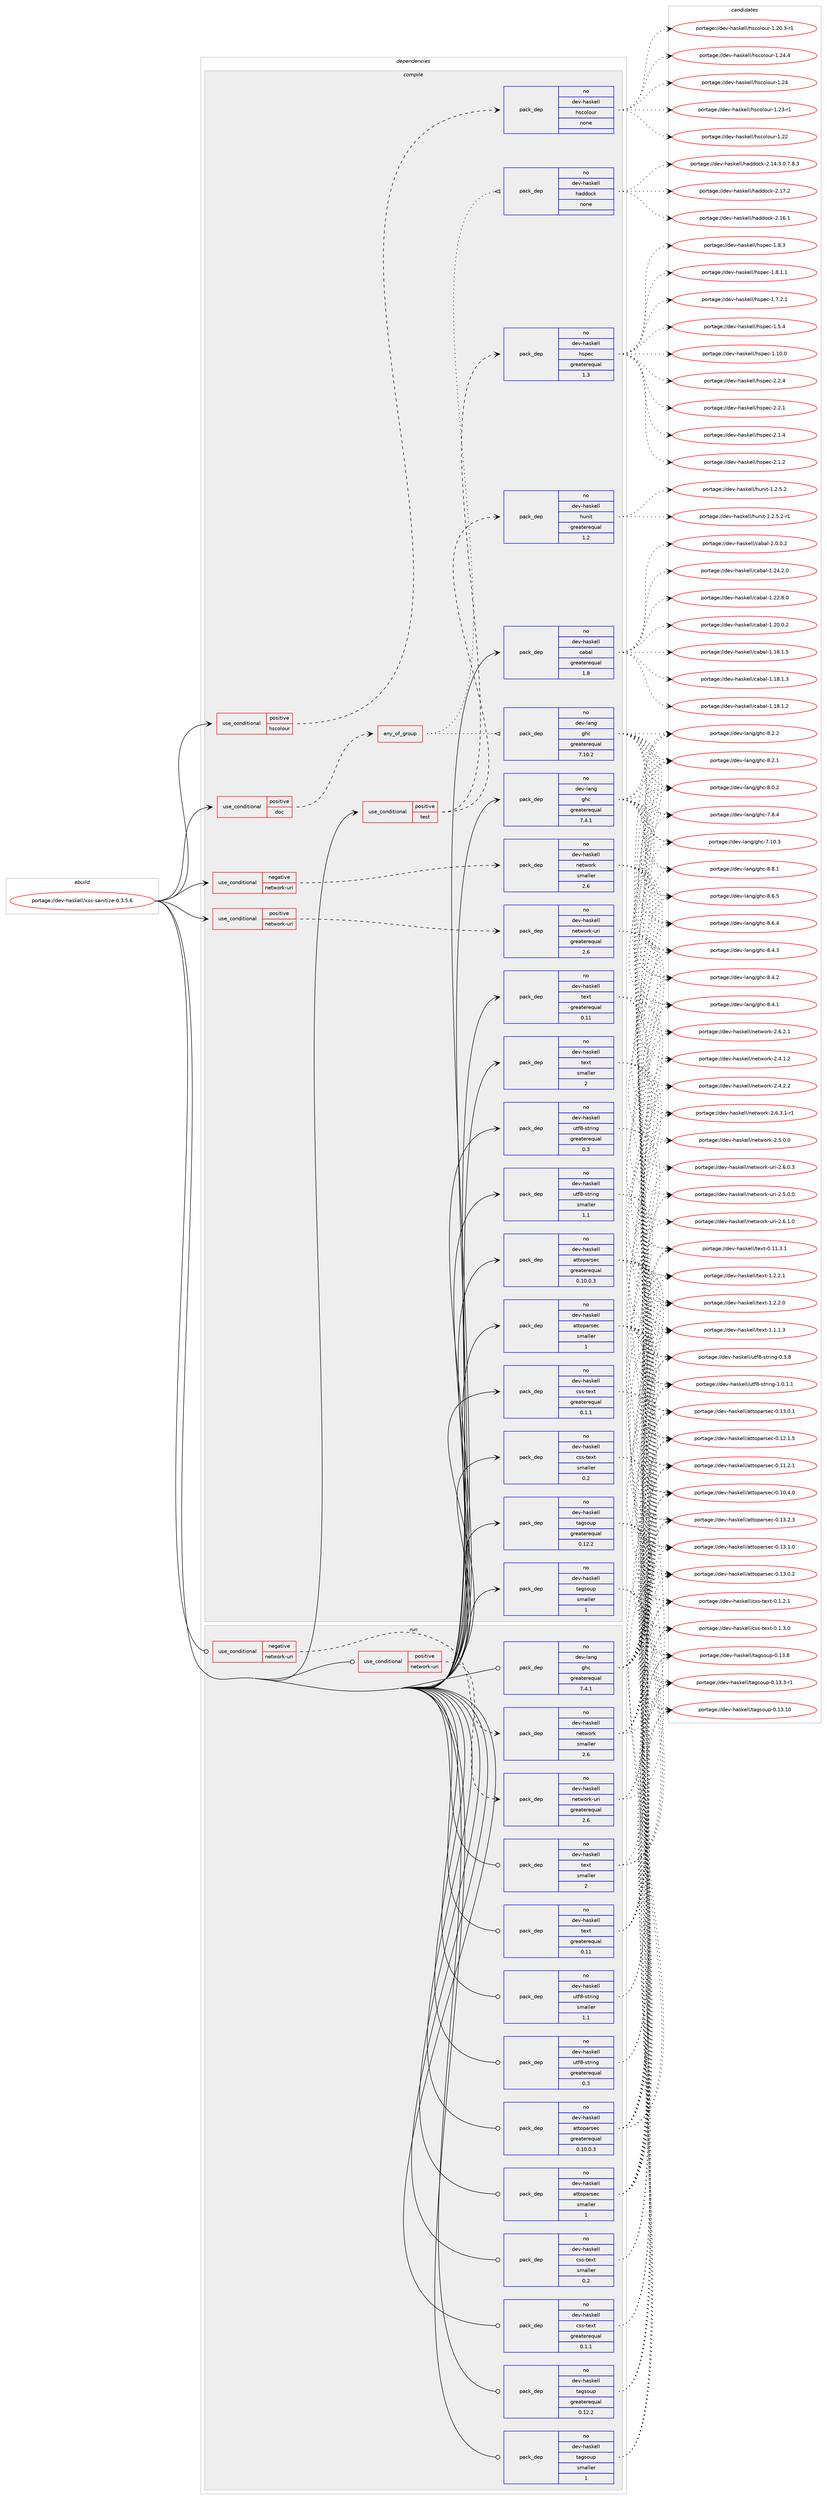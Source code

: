 digraph prolog {

# *************
# Graph options
# *************

newrank=true;
concentrate=true;
compound=true;
graph [rankdir=LR,fontname=Helvetica,fontsize=10,ranksep=1.5];#, ranksep=2.5, nodesep=0.2];
edge  [arrowhead=vee];
node  [fontname=Helvetica,fontsize=10];

# **********
# The ebuild
# **********

subgraph cluster_leftcol {
color=gray;
label=<<i>ebuild</i>>;
id [label="portage://dev-haskell/xss-sanitize-0.3.5.6", color=red, width=4, href="../dev-haskell/xss-sanitize-0.3.5.6.svg"];
}

# ****************
# The dependencies
# ****************

subgraph cluster_midcol {
color=gray;
label=<<i>dependencies</i>>;
subgraph cluster_compile {
fillcolor="#eeeeee";
style=filled;
label=<<i>compile</i>>;
subgraph cond130892 {
dependency537522 [label=<<TABLE BORDER="0" CELLBORDER="1" CELLSPACING="0" CELLPADDING="4"><TR><TD ROWSPAN="3" CELLPADDING="10">use_conditional</TD></TR><TR><TD>negative</TD></TR><TR><TD>network-uri</TD></TR></TABLE>>, shape=none, color=red];
subgraph pack400955 {
dependency537523 [label=<<TABLE BORDER="0" CELLBORDER="1" CELLSPACING="0" CELLPADDING="4" WIDTH="220"><TR><TD ROWSPAN="6" CELLPADDING="30">pack_dep</TD></TR><TR><TD WIDTH="110">no</TD></TR><TR><TD>dev-haskell</TD></TR><TR><TD>network</TD></TR><TR><TD>smaller</TD></TR><TR><TD>2.6</TD></TR></TABLE>>, shape=none, color=blue];
}
dependency537522:e -> dependency537523:w [weight=20,style="dashed",arrowhead="vee"];
}
id:e -> dependency537522:w [weight=20,style="solid",arrowhead="vee"];
subgraph cond130893 {
dependency537524 [label=<<TABLE BORDER="0" CELLBORDER="1" CELLSPACING="0" CELLPADDING="4"><TR><TD ROWSPAN="3" CELLPADDING="10">use_conditional</TD></TR><TR><TD>positive</TD></TR><TR><TD>doc</TD></TR></TABLE>>, shape=none, color=red];
subgraph any5438 {
dependency537525 [label=<<TABLE BORDER="0" CELLBORDER="1" CELLSPACING="0" CELLPADDING="4"><TR><TD CELLPADDING="10">any_of_group</TD></TR></TABLE>>, shape=none, color=red];subgraph pack400956 {
dependency537526 [label=<<TABLE BORDER="0" CELLBORDER="1" CELLSPACING="0" CELLPADDING="4" WIDTH="220"><TR><TD ROWSPAN="6" CELLPADDING="30">pack_dep</TD></TR><TR><TD WIDTH="110">no</TD></TR><TR><TD>dev-haskell</TD></TR><TR><TD>haddock</TD></TR><TR><TD>none</TD></TR><TR><TD></TD></TR></TABLE>>, shape=none, color=blue];
}
dependency537525:e -> dependency537526:w [weight=20,style="dotted",arrowhead="oinv"];
subgraph pack400957 {
dependency537527 [label=<<TABLE BORDER="0" CELLBORDER="1" CELLSPACING="0" CELLPADDING="4" WIDTH="220"><TR><TD ROWSPAN="6" CELLPADDING="30">pack_dep</TD></TR><TR><TD WIDTH="110">no</TD></TR><TR><TD>dev-lang</TD></TR><TR><TD>ghc</TD></TR><TR><TD>greaterequal</TD></TR><TR><TD>7.10.2</TD></TR></TABLE>>, shape=none, color=blue];
}
dependency537525:e -> dependency537527:w [weight=20,style="dotted",arrowhead="oinv"];
}
dependency537524:e -> dependency537525:w [weight=20,style="dashed",arrowhead="vee"];
}
id:e -> dependency537524:w [weight=20,style="solid",arrowhead="vee"];
subgraph cond130894 {
dependency537528 [label=<<TABLE BORDER="0" CELLBORDER="1" CELLSPACING="0" CELLPADDING="4"><TR><TD ROWSPAN="3" CELLPADDING="10">use_conditional</TD></TR><TR><TD>positive</TD></TR><TR><TD>hscolour</TD></TR></TABLE>>, shape=none, color=red];
subgraph pack400958 {
dependency537529 [label=<<TABLE BORDER="0" CELLBORDER="1" CELLSPACING="0" CELLPADDING="4" WIDTH="220"><TR><TD ROWSPAN="6" CELLPADDING="30">pack_dep</TD></TR><TR><TD WIDTH="110">no</TD></TR><TR><TD>dev-haskell</TD></TR><TR><TD>hscolour</TD></TR><TR><TD>none</TD></TR><TR><TD></TD></TR></TABLE>>, shape=none, color=blue];
}
dependency537528:e -> dependency537529:w [weight=20,style="dashed",arrowhead="vee"];
}
id:e -> dependency537528:w [weight=20,style="solid",arrowhead="vee"];
subgraph cond130895 {
dependency537530 [label=<<TABLE BORDER="0" CELLBORDER="1" CELLSPACING="0" CELLPADDING="4"><TR><TD ROWSPAN="3" CELLPADDING="10">use_conditional</TD></TR><TR><TD>positive</TD></TR><TR><TD>network-uri</TD></TR></TABLE>>, shape=none, color=red];
subgraph pack400959 {
dependency537531 [label=<<TABLE BORDER="0" CELLBORDER="1" CELLSPACING="0" CELLPADDING="4" WIDTH="220"><TR><TD ROWSPAN="6" CELLPADDING="30">pack_dep</TD></TR><TR><TD WIDTH="110">no</TD></TR><TR><TD>dev-haskell</TD></TR><TR><TD>network-uri</TD></TR><TR><TD>greaterequal</TD></TR><TR><TD>2.6</TD></TR></TABLE>>, shape=none, color=blue];
}
dependency537530:e -> dependency537531:w [weight=20,style="dashed",arrowhead="vee"];
}
id:e -> dependency537530:w [weight=20,style="solid",arrowhead="vee"];
subgraph cond130896 {
dependency537532 [label=<<TABLE BORDER="0" CELLBORDER="1" CELLSPACING="0" CELLPADDING="4"><TR><TD ROWSPAN="3" CELLPADDING="10">use_conditional</TD></TR><TR><TD>positive</TD></TR><TR><TD>test</TD></TR></TABLE>>, shape=none, color=red];
subgraph pack400960 {
dependency537533 [label=<<TABLE BORDER="0" CELLBORDER="1" CELLSPACING="0" CELLPADDING="4" WIDTH="220"><TR><TD ROWSPAN="6" CELLPADDING="30">pack_dep</TD></TR><TR><TD WIDTH="110">no</TD></TR><TR><TD>dev-haskell</TD></TR><TR><TD>hspec</TD></TR><TR><TD>greaterequal</TD></TR><TR><TD>1.3</TD></TR></TABLE>>, shape=none, color=blue];
}
dependency537532:e -> dependency537533:w [weight=20,style="dashed",arrowhead="vee"];
subgraph pack400961 {
dependency537534 [label=<<TABLE BORDER="0" CELLBORDER="1" CELLSPACING="0" CELLPADDING="4" WIDTH="220"><TR><TD ROWSPAN="6" CELLPADDING="30">pack_dep</TD></TR><TR><TD WIDTH="110">no</TD></TR><TR><TD>dev-haskell</TD></TR><TR><TD>hunit</TD></TR><TR><TD>greaterequal</TD></TR><TR><TD>1.2</TD></TR></TABLE>>, shape=none, color=blue];
}
dependency537532:e -> dependency537534:w [weight=20,style="dashed",arrowhead="vee"];
}
id:e -> dependency537532:w [weight=20,style="solid",arrowhead="vee"];
subgraph pack400962 {
dependency537535 [label=<<TABLE BORDER="0" CELLBORDER="1" CELLSPACING="0" CELLPADDING="4" WIDTH="220"><TR><TD ROWSPAN="6" CELLPADDING="30">pack_dep</TD></TR><TR><TD WIDTH="110">no</TD></TR><TR><TD>dev-haskell</TD></TR><TR><TD>attoparsec</TD></TR><TR><TD>greaterequal</TD></TR><TR><TD>0.10.0.3</TD></TR></TABLE>>, shape=none, color=blue];
}
id:e -> dependency537535:w [weight=20,style="solid",arrowhead="vee"];
subgraph pack400963 {
dependency537536 [label=<<TABLE BORDER="0" CELLBORDER="1" CELLSPACING="0" CELLPADDING="4" WIDTH="220"><TR><TD ROWSPAN="6" CELLPADDING="30">pack_dep</TD></TR><TR><TD WIDTH="110">no</TD></TR><TR><TD>dev-haskell</TD></TR><TR><TD>attoparsec</TD></TR><TR><TD>smaller</TD></TR><TR><TD>1</TD></TR></TABLE>>, shape=none, color=blue];
}
id:e -> dependency537536:w [weight=20,style="solid",arrowhead="vee"];
subgraph pack400964 {
dependency537537 [label=<<TABLE BORDER="0" CELLBORDER="1" CELLSPACING="0" CELLPADDING="4" WIDTH="220"><TR><TD ROWSPAN="6" CELLPADDING="30">pack_dep</TD></TR><TR><TD WIDTH="110">no</TD></TR><TR><TD>dev-haskell</TD></TR><TR><TD>cabal</TD></TR><TR><TD>greaterequal</TD></TR><TR><TD>1.8</TD></TR></TABLE>>, shape=none, color=blue];
}
id:e -> dependency537537:w [weight=20,style="solid",arrowhead="vee"];
subgraph pack400965 {
dependency537538 [label=<<TABLE BORDER="0" CELLBORDER="1" CELLSPACING="0" CELLPADDING="4" WIDTH="220"><TR><TD ROWSPAN="6" CELLPADDING="30">pack_dep</TD></TR><TR><TD WIDTH="110">no</TD></TR><TR><TD>dev-haskell</TD></TR><TR><TD>css-text</TD></TR><TR><TD>greaterequal</TD></TR><TR><TD>0.1.1</TD></TR></TABLE>>, shape=none, color=blue];
}
id:e -> dependency537538:w [weight=20,style="solid",arrowhead="vee"];
subgraph pack400966 {
dependency537539 [label=<<TABLE BORDER="0" CELLBORDER="1" CELLSPACING="0" CELLPADDING="4" WIDTH="220"><TR><TD ROWSPAN="6" CELLPADDING="30">pack_dep</TD></TR><TR><TD WIDTH="110">no</TD></TR><TR><TD>dev-haskell</TD></TR><TR><TD>css-text</TD></TR><TR><TD>smaller</TD></TR><TR><TD>0.2</TD></TR></TABLE>>, shape=none, color=blue];
}
id:e -> dependency537539:w [weight=20,style="solid",arrowhead="vee"];
subgraph pack400967 {
dependency537540 [label=<<TABLE BORDER="0" CELLBORDER="1" CELLSPACING="0" CELLPADDING="4" WIDTH="220"><TR><TD ROWSPAN="6" CELLPADDING="30">pack_dep</TD></TR><TR><TD WIDTH="110">no</TD></TR><TR><TD>dev-haskell</TD></TR><TR><TD>tagsoup</TD></TR><TR><TD>greaterequal</TD></TR><TR><TD>0.12.2</TD></TR></TABLE>>, shape=none, color=blue];
}
id:e -> dependency537540:w [weight=20,style="solid",arrowhead="vee"];
subgraph pack400968 {
dependency537541 [label=<<TABLE BORDER="0" CELLBORDER="1" CELLSPACING="0" CELLPADDING="4" WIDTH="220"><TR><TD ROWSPAN="6" CELLPADDING="30">pack_dep</TD></TR><TR><TD WIDTH="110">no</TD></TR><TR><TD>dev-haskell</TD></TR><TR><TD>tagsoup</TD></TR><TR><TD>smaller</TD></TR><TR><TD>1</TD></TR></TABLE>>, shape=none, color=blue];
}
id:e -> dependency537541:w [weight=20,style="solid",arrowhead="vee"];
subgraph pack400969 {
dependency537542 [label=<<TABLE BORDER="0" CELLBORDER="1" CELLSPACING="0" CELLPADDING="4" WIDTH="220"><TR><TD ROWSPAN="6" CELLPADDING="30">pack_dep</TD></TR><TR><TD WIDTH="110">no</TD></TR><TR><TD>dev-haskell</TD></TR><TR><TD>text</TD></TR><TR><TD>greaterequal</TD></TR><TR><TD>0.11</TD></TR></TABLE>>, shape=none, color=blue];
}
id:e -> dependency537542:w [weight=20,style="solid",arrowhead="vee"];
subgraph pack400970 {
dependency537543 [label=<<TABLE BORDER="0" CELLBORDER="1" CELLSPACING="0" CELLPADDING="4" WIDTH="220"><TR><TD ROWSPAN="6" CELLPADDING="30">pack_dep</TD></TR><TR><TD WIDTH="110">no</TD></TR><TR><TD>dev-haskell</TD></TR><TR><TD>text</TD></TR><TR><TD>smaller</TD></TR><TR><TD>2</TD></TR></TABLE>>, shape=none, color=blue];
}
id:e -> dependency537543:w [weight=20,style="solid",arrowhead="vee"];
subgraph pack400971 {
dependency537544 [label=<<TABLE BORDER="0" CELLBORDER="1" CELLSPACING="0" CELLPADDING="4" WIDTH="220"><TR><TD ROWSPAN="6" CELLPADDING="30">pack_dep</TD></TR><TR><TD WIDTH="110">no</TD></TR><TR><TD>dev-haskell</TD></TR><TR><TD>utf8-string</TD></TR><TR><TD>greaterequal</TD></TR><TR><TD>0.3</TD></TR></TABLE>>, shape=none, color=blue];
}
id:e -> dependency537544:w [weight=20,style="solid",arrowhead="vee"];
subgraph pack400972 {
dependency537545 [label=<<TABLE BORDER="0" CELLBORDER="1" CELLSPACING="0" CELLPADDING="4" WIDTH="220"><TR><TD ROWSPAN="6" CELLPADDING="30">pack_dep</TD></TR><TR><TD WIDTH="110">no</TD></TR><TR><TD>dev-haskell</TD></TR><TR><TD>utf8-string</TD></TR><TR><TD>smaller</TD></TR><TR><TD>1.1</TD></TR></TABLE>>, shape=none, color=blue];
}
id:e -> dependency537545:w [weight=20,style="solid",arrowhead="vee"];
subgraph pack400973 {
dependency537546 [label=<<TABLE BORDER="0" CELLBORDER="1" CELLSPACING="0" CELLPADDING="4" WIDTH="220"><TR><TD ROWSPAN="6" CELLPADDING="30">pack_dep</TD></TR><TR><TD WIDTH="110">no</TD></TR><TR><TD>dev-lang</TD></TR><TR><TD>ghc</TD></TR><TR><TD>greaterequal</TD></TR><TR><TD>7.4.1</TD></TR></TABLE>>, shape=none, color=blue];
}
id:e -> dependency537546:w [weight=20,style="solid",arrowhead="vee"];
}
subgraph cluster_compileandrun {
fillcolor="#eeeeee";
style=filled;
label=<<i>compile and run</i>>;
}
subgraph cluster_run {
fillcolor="#eeeeee";
style=filled;
label=<<i>run</i>>;
subgraph cond130897 {
dependency537547 [label=<<TABLE BORDER="0" CELLBORDER="1" CELLSPACING="0" CELLPADDING="4"><TR><TD ROWSPAN="3" CELLPADDING="10">use_conditional</TD></TR><TR><TD>negative</TD></TR><TR><TD>network-uri</TD></TR></TABLE>>, shape=none, color=red];
subgraph pack400974 {
dependency537548 [label=<<TABLE BORDER="0" CELLBORDER="1" CELLSPACING="0" CELLPADDING="4" WIDTH="220"><TR><TD ROWSPAN="6" CELLPADDING="30">pack_dep</TD></TR><TR><TD WIDTH="110">no</TD></TR><TR><TD>dev-haskell</TD></TR><TR><TD>network</TD></TR><TR><TD>smaller</TD></TR><TR><TD>2.6</TD></TR></TABLE>>, shape=none, color=blue];
}
dependency537547:e -> dependency537548:w [weight=20,style="dashed",arrowhead="vee"];
}
id:e -> dependency537547:w [weight=20,style="solid",arrowhead="odot"];
subgraph cond130898 {
dependency537549 [label=<<TABLE BORDER="0" CELLBORDER="1" CELLSPACING="0" CELLPADDING="4"><TR><TD ROWSPAN="3" CELLPADDING="10">use_conditional</TD></TR><TR><TD>positive</TD></TR><TR><TD>network-uri</TD></TR></TABLE>>, shape=none, color=red];
subgraph pack400975 {
dependency537550 [label=<<TABLE BORDER="0" CELLBORDER="1" CELLSPACING="0" CELLPADDING="4" WIDTH="220"><TR><TD ROWSPAN="6" CELLPADDING="30">pack_dep</TD></TR><TR><TD WIDTH="110">no</TD></TR><TR><TD>dev-haskell</TD></TR><TR><TD>network-uri</TD></TR><TR><TD>greaterequal</TD></TR><TR><TD>2.6</TD></TR></TABLE>>, shape=none, color=blue];
}
dependency537549:e -> dependency537550:w [weight=20,style="dashed",arrowhead="vee"];
}
id:e -> dependency537549:w [weight=20,style="solid",arrowhead="odot"];
subgraph pack400976 {
dependency537551 [label=<<TABLE BORDER="0" CELLBORDER="1" CELLSPACING="0" CELLPADDING="4" WIDTH="220"><TR><TD ROWSPAN="6" CELLPADDING="30">pack_dep</TD></TR><TR><TD WIDTH="110">no</TD></TR><TR><TD>dev-haskell</TD></TR><TR><TD>attoparsec</TD></TR><TR><TD>greaterequal</TD></TR><TR><TD>0.10.0.3</TD></TR></TABLE>>, shape=none, color=blue];
}
id:e -> dependency537551:w [weight=20,style="solid",arrowhead="odot"];
subgraph pack400977 {
dependency537552 [label=<<TABLE BORDER="0" CELLBORDER="1" CELLSPACING="0" CELLPADDING="4" WIDTH="220"><TR><TD ROWSPAN="6" CELLPADDING="30">pack_dep</TD></TR><TR><TD WIDTH="110">no</TD></TR><TR><TD>dev-haskell</TD></TR><TR><TD>attoparsec</TD></TR><TR><TD>smaller</TD></TR><TR><TD>1</TD></TR></TABLE>>, shape=none, color=blue];
}
id:e -> dependency537552:w [weight=20,style="solid",arrowhead="odot"];
subgraph pack400978 {
dependency537553 [label=<<TABLE BORDER="0" CELLBORDER="1" CELLSPACING="0" CELLPADDING="4" WIDTH="220"><TR><TD ROWSPAN="6" CELLPADDING="30">pack_dep</TD></TR><TR><TD WIDTH="110">no</TD></TR><TR><TD>dev-haskell</TD></TR><TR><TD>css-text</TD></TR><TR><TD>greaterequal</TD></TR><TR><TD>0.1.1</TD></TR></TABLE>>, shape=none, color=blue];
}
id:e -> dependency537553:w [weight=20,style="solid",arrowhead="odot"];
subgraph pack400979 {
dependency537554 [label=<<TABLE BORDER="0" CELLBORDER="1" CELLSPACING="0" CELLPADDING="4" WIDTH="220"><TR><TD ROWSPAN="6" CELLPADDING="30">pack_dep</TD></TR><TR><TD WIDTH="110">no</TD></TR><TR><TD>dev-haskell</TD></TR><TR><TD>css-text</TD></TR><TR><TD>smaller</TD></TR><TR><TD>0.2</TD></TR></TABLE>>, shape=none, color=blue];
}
id:e -> dependency537554:w [weight=20,style="solid",arrowhead="odot"];
subgraph pack400980 {
dependency537555 [label=<<TABLE BORDER="0" CELLBORDER="1" CELLSPACING="0" CELLPADDING="4" WIDTH="220"><TR><TD ROWSPAN="6" CELLPADDING="30">pack_dep</TD></TR><TR><TD WIDTH="110">no</TD></TR><TR><TD>dev-haskell</TD></TR><TR><TD>tagsoup</TD></TR><TR><TD>greaterequal</TD></TR><TR><TD>0.12.2</TD></TR></TABLE>>, shape=none, color=blue];
}
id:e -> dependency537555:w [weight=20,style="solid",arrowhead="odot"];
subgraph pack400981 {
dependency537556 [label=<<TABLE BORDER="0" CELLBORDER="1" CELLSPACING="0" CELLPADDING="4" WIDTH="220"><TR><TD ROWSPAN="6" CELLPADDING="30">pack_dep</TD></TR><TR><TD WIDTH="110">no</TD></TR><TR><TD>dev-haskell</TD></TR><TR><TD>tagsoup</TD></TR><TR><TD>smaller</TD></TR><TR><TD>1</TD></TR></TABLE>>, shape=none, color=blue];
}
id:e -> dependency537556:w [weight=20,style="solid",arrowhead="odot"];
subgraph pack400982 {
dependency537557 [label=<<TABLE BORDER="0" CELLBORDER="1" CELLSPACING="0" CELLPADDING="4" WIDTH="220"><TR><TD ROWSPAN="6" CELLPADDING="30">pack_dep</TD></TR><TR><TD WIDTH="110">no</TD></TR><TR><TD>dev-haskell</TD></TR><TR><TD>text</TD></TR><TR><TD>greaterequal</TD></TR><TR><TD>0.11</TD></TR></TABLE>>, shape=none, color=blue];
}
id:e -> dependency537557:w [weight=20,style="solid",arrowhead="odot"];
subgraph pack400983 {
dependency537558 [label=<<TABLE BORDER="0" CELLBORDER="1" CELLSPACING="0" CELLPADDING="4" WIDTH="220"><TR><TD ROWSPAN="6" CELLPADDING="30">pack_dep</TD></TR><TR><TD WIDTH="110">no</TD></TR><TR><TD>dev-haskell</TD></TR><TR><TD>text</TD></TR><TR><TD>smaller</TD></TR><TR><TD>2</TD></TR></TABLE>>, shape=none, color=blue];
}
id:e -> dependency537558:w [weight=20,style="solid",arrowhead="odot"];
subgraph pack400984 {
dependency537559 [label=<<TABLE BORDER="0" CELLBORDER="1" CELLSPACING="0" CELLPADDING="4" WIDTH="220"><TR><TD ROWSPAN="6" CELLPADDING="30">pack_dep</TD></TR><TR><TD WIDTH="110">no</TD></TR><TR><TD>dev-haskell</TD></TR><TR><TD>utf8-string</TD></TR><TR><TD>greaterequal</TD></TR><TR><TD>0.3</TD></TR></TABLE>>, shape=none, color=blue];
}
id:e -> dependency537559:w [weight=20,style="solid",arrowhead="odot"];
subgraph pack400985 {
dependency537560 [label=<<TABLE BORDER="0" CELLBORDER="1" CELLSPACING="0" CELLPADDING="4" WIDTH="220"><TR><TD ROWSPAN="6" CELLPADDING="30">pack_dep</TD></TR><TR><TD WIDTH="110">no</TD></TR><TR><TD>dev-haskell</TD></TR><TR><TD>utf8-string</TD></TR><TR><TD>smaller</TD></TR><TR><TD>1.1</TD></TR></TABLE>>, shape=none, color=blue];
}
id:e -> dependency537560:w [weight=20,style="solid",arrowhead="odot"];
subgraph pack400986 {
dependency537561 [label=<<TABLE BORDER="0" CELLBORDER="1" CELLSPACING="0" CELLPADDING="4" WIDTH="220"><TR><TD ROWSPAN="6" CELLPADDING="30">pack_dep</TD></TR><TR><TD WIDTH="110">no</TD></TR><TR><TD>dev-lang</TD></TR><TR><TD>ghc</TD></TR><TR><TD>greaterequal</TD></TR><TR><TD>7.4.1</TD></TR></TABLE>>, shape=none, color=blue];
}
id:e -> dependency537561:w [weight=20,style="solid",arrowhead="odot"];
}
}

# **************
# The candidates
# **************

subgraph cluster_choices {
rank=same;
color=gray;
label=<<i>candidates</i>>;

subgraph choice400955 {
color=black;
nodesep=1;
choice10010111845104971151071011081084711010111611911111410745504654465146494511449 [label="portage://dev-haskell/network-2.6.3.1-r1", color=red, width=4,href="../dev-haskell/network-2.6.3.1-r1.svg"];
choice1001011184510497115107101108108471101011161191111141074550465446504649 [label="portage://dev-haskell/network-2.6.2.1", color=red, width=4,href="../dev-haskell/network-2.6.2.1.svg"];
choice1001011184510497115107101108108471101011161191111141074550465346484648 [label="portage://dev-haskell/network-2.5.0.0", color=red, width=4,href="../dev-haskell/network-2.5.0.0.svg"];
choice1001011184510497115107101108108471101011161191111141074550465246504650 [label="portage://dev-haskell/network-2.4.2.2", color=red, width=4,href="../dev-haskell/network-2.4.2.2.svg"];
choice1001011184510497115107101108108471101011161191111141074550465246494650 [label="portage://dev-haskell/network-2.4.1.2", color=red, width=4,href="../dev-haskell/network-2.4.1.2.svg"];
dependency537523:e -> choice10010111845104971151071011081084711010111611911111410745504654465146494511449:w [style=dotted,weight="100"];
dependency537523:e -> choice1001011184510497115107101108108471101011161191111141074550465446504649:w [style=dotted,weight="100"];
dependency537523:e -> choice1001011184510497115107101108108471101011161191111141074550465346484648:w [style=dotted,weight="100"];
dependency537523:e -> choice1001011184510497115107101108108471101011161191111141074550465246504650:w [style=dotted,weight="100"];
dependency537523:e -> choice1001011184510497115107101108108471101011161191111141074550465246494650:w [style=dotted,weight="100"];
}
subgraph choice400956 {
color=black;
nodesep=1;
choice100101118451049711510710110810847104971001001119910745504649554650 [label="portage://dev-haskell/haddock-2.17.2", color=red, width=4,href="../dev-haskell/haddock-2.17.2.svg"];
choice100101118451049711510710110810847104971001001119910745504649544649 [label="portage://dev-haskell/haddock-2.16.1", color=red, width=4,href="../dev-haskell/haddock-2.16.1.svg"];
choice1001011184510497115107101108108471049710010011199107455046495246514648465546564651 [label="portage://dev-haskell/haddock-2.14.3.0.7.8.3", color=red, width=4,href="../dev-haskell/haddock-2.14.3.0.7.8.3.svg"];
dependency537526:e -> choice100101118451049711510710110810847104971001001119910745504649554650:w [style=dotted,weight="100"];
dependency537526:e -> choice100101118451049711510710110810847104971001001119910745504649544649:w [style=dotted,weight="100"];
dependency537526:e -> choice1001011184510497115107101108108471049710010011199107455046495246514648465546564651:w [style=dotted,weight="100"];
}
subgraph choice400957 {
color=black;
nodesep=1;
choice10010111845108971101034710310499455646564649 [label="portage://dev-lang/ghc-8.8.1", color=red, width=4,href="../dev-lang/ghc-8.8.1.svg"];
choice10010111845108971101034710310499455646544653 [label="portage://dev-lang/ghc-8.6.5", color=red, width=4,href="../dev-lang/ghc-8.6.5.svg"];
choice10010111845108971101034710310499455646544652 [label="portage://dev-lang/ghc-8.6.4", color=red, width=4,href="../dev-lang/ghc-8.6.4.svg"];
choice10010111845108971101034710310499455646524651 [label="portage://dev-lang/ghc-8.4.3", color=red, width=4,href="../dev-lang/ghc-8.4.3.svg"];
choice10010111845108971101034710310499455646524650 [label="portage://dev-lang/ghc-8.4.2", color=red, width=4,href="../dev-lang/ghc-8.4.2.svg"];
choice10010111845108971101034710310499455646524649 [label="portage://dev-lang/ghc-8.4.1", color=red, width=4,href="../dev-lang/ghc-8.4.1.svg"];
choice10010111845108971101034710310499455646504650 [label="portage://dev-lang/ghc-8.2.2", color=red, width=4,href="../dev-lang/ghc-8.2.2.svg"];
choice10010111845108971101034710310499455646504649 [label="portage://dev-lang/ghc-8.2.1", color=red, width=4,href="../dev-lang/ghc-8.2.1.svg"];
choice10010111845108971101034710310499455646484650 [label="portage://dev-lang/ghc-8.0.2", color=red, width=4,href="../dev-lang/ghc-8.0.2.svg"];
choice10010111845108971101034710310499455546564652 [label="portage://dev-lang/ghc-7.8.4", color=red, width=4,href="../dev-lang/ghc-7.8.4.svg"];
choice1001011184510897110103471031049945554649484651 [label="portage://dev-lang/ghc-7.10.3", color=red, width=4,href="../dev-lang/ghc-7.10.3.svg"];
dependency537527:e -> choice10010111845108971101034710310499455646564649:w [style=dotted,weight="100"];
dependency537527:e -> choice10010111845108971101034710310499455646544653:w [style=dotted,weight="100"];
dependency537527:e -> choice10010111845108971101034710310499455646544652:w [style=dotted,weight="100"];
dependency537527:e -> choice10010111845108971101034710310499455646524651:w [style=dotted,weight="100"];
dependency537527:e -> choice10010111845108971101034710310499455646524650:w [style=dotted,weight="100"];
dependency537527:e -> choice10010111845108971101034710310499455646524649:w [style=dotted,weight="100"];
dependency537527:e -> choice10010111845108971101034710310499455646504650:w [style=dotted,weight="100"];
dependency537527:e -> choice10010111845108971101034710310499455646504649:w [style=dotted,weight="100"];
dependency537527:e -> choice10010111845108971101034710310499455646484650:w [style=dotted,weight="100"];
dependency537527:e -> choice10010111845108971101034710310499455546564652:w [style=dotted,weight="100"];
dependency537527:e -> choice1001011184510897110103471031049945554649484651:w [style=dotted,weight="100"];
}
subgraph choice400958 {
color=black;
nodesep=1;
choice1001011184510497115107101108108471041159911110811111711445494650524652 [label="portage://dev-haskell/hscolour-1.24.4", color=red, width=4,href="../dev-haskell/hscolour-1.24.4.svg"];
choice100101118451049711510710110810847104115991111081111171144549465052 [label="portage://dev-haskell/hscolour-1.24", color=red, width=4,href="../dev-haskell/hscolour-1.24.svg"];
choice1001011184510497115107101108108471041159911110811111711445494650514511449 [label="portage://dev-haskell/hscolour-1.23-r1", color=red, width=4,href="../dev-haskell/hscolour-1.23-r1.svg"];
choice100101118451049711510710110810847104115991111081111171144549465050 [label="portage://dev-haskell/hscolour-1.22", color=red, width=4,href="../dev-haskell/hscolour-1.22.svg"];
choice10010111845104971151071011081084710411599111108111117114454946504846514511449 [label="portage://dev-haskell/hscolour-1.20.3-r1", color=red, width=4,href="../dev-haskell/hscolour-1.20.3-r1.svg"];
dependency537529:e -> choice1001011184510497115107101108108471041159911110811111711445494650524652:w [style=dotted,weight="100"];
dependency537529:e -> choice100101118451049711510710110810847104115991111081111171144549465052:w [style=dotted,weight="100"];
dependency537529:e -> choice1001011184510497115107101108108471041159911110811111711445494650514511449:w [style=dotted,weight="100"];
dependency537529:e -> choice100101118451049711510710110810847104115991111081111171144549465050:w [style=dotted,weight="100"];
dependency537529:e -> choice10010111845104971151071011081084710411599111108111117114454946504846514511449:w [style=dotted,weight="100"];
}
subgraph choice400959 {
color=black;
nodesep=1;
choice100101118451049711510710110810847110101116119111114107451171141054550465446494648 [label="portage://dev-haskell/network-uri-2.6.1.0", color=red, width=4,href="../dev-haskell/network-uri-2.6.1.0.svg"];
choice100101118451049711510710110810847110101116119111114107451171141054550465446484651 [label="portage://dev-haskell/network-uri-2.6.0.3", color=red, width=4,href="../dev-haskell/network-uri-2.6.0.3.svg"];
choice100101118451049711510710110810847110101116119111114107451171141054550465346484648 [label="portage://dev-haskell/network-uri-2.5.0.0", color=red, width=4,href="../dev-haskell/network-uri-2.5.0.0.svg"];
dependency537531:e -> choice100101118451049711510710110810847110101116119111114107451171141054550465446494648:w [style=dotted,weight="100"];
dependency537531:e -> choice100101118451049711510710110810847110101116119111114107451171141054550465446484651:w [style=dotted,weight="100"];
dependency537531:e -> choice100101118451049711510710110810847110101116119111114107451171141054550465346484648:w [style=dotted,weight="100"];
}
subgraph choice400960 {
color=black;
nodesep=1;
choice10010111845104971151071011081084710411511210199455046504652 [label="portage://dev-haskell/hspec-2.2.4", color=red, width=4,href="../dev-haskell/hspec-2.2.4.svg"];
choice10010111845104971151071011081084710411511210199455046504649 [label="portage://dev-haskell/hspec-2.2.1", color=red, width=4,href="../dev-haskell/hspec-2.2.1.svg"];
choice10010111845104971151071011081084710411511210199455046494652 [label="portage://dev-haskell/hspec-2.1.4", color=red, width=4,href="../dev-haskell/hspec-2.1.4.svg"];
choice10010111845104971151071011081084710411511210199455046494650 [label="portage://dev-haskell/hspec-2.1.2", color=red, width=4,href="../dev-haskell/hspec-2.1.2.svg"];
choice10010111845104971151071011081084710411511210199454946564651 [label="portage://dev-haskell/hspec-1.8.3", color=red, width=4,href="../dev-haskell/hspec-1.8.3.svg"];
choice100101118451049711510710110810847104115112101994549465646494649 [label="portage://dev-haskell/hspec-1.8.1.1", color=red, width=4,href="../dev-haskell/hspec-1.8.1.1.svg"];
choice100101118451049711510710110810847104115112101994549465546504649 [label="portage://dev-haskell/hspec-1.7.2.1", color=red, width=4,href="../dev-haskell/hspec-1.7.2.1.svg"];
choice10010111845104971151071011081084710411511210199454946534652 [label="portage://dev-haskell/hspec-1.5.4", color=red, width=4,href="../dev-haskell/hspec-1.5.4.svg"];
choice1001011184510497115107101108108471041151121019945494649484648 [label="portage://dev-haskell/hspec-1.10.0", color=red, width=4,href="../dev-haskell/hspec-1.10.0.svg"];
dependency537533:e -> choice10010111845104971151071011081084710411511210199455046504652:w [style=dotted,weight="100"];
dependency537533:e -> choice10010111845104971151071011081084710411511210199455046504649:w [style=dotted,weight="100"];
dependency537533:e -> choice10010111845104971151071011081084710411511210199455046494652:w [style=dotted,weight="100"];
dependency537533:e -> choice10010111845104971151071011081084710411511210199455046494650:w [style=dotted,weight="100"];
dependency537533:e -> choice10010111845104971151071011081084710411511210199454946564651:w [style=dotted,weight="100"];
dependency537533:e -> choice100101118451049711510710110810847104115112101994549465646494649:w [style=dotted,weight="100"];
dependency537533:e -> choice100101118451049711510710110810847104115112101994549465546504649:w [style=dotted,weight="100"];
dependency537533:e -> choice10010111845104971151071011081084710411511210199454946534652:w [style=dotted,weight="100"];
dependency537533:e -> choice1001011184510497115107101108108471041151121019945494649484648:w [style=dotted,weight="100"];
}
subgraph choice400961 {
color=black;
nodesep=1;
choice10010111845104971151071011081084710411711010511645494650465346504511449 [label="portage://dev-haskell/hunit-1.2.5.2-r1", color=red, width=4,href="../dev-haskell/hunit-1.2.5.2-r1.svg"];
choice1001011184510497115107101108108471041171101051164549465046534650 [label="portage://dev-haskell/hunit-1.2.5.2", color=red, width=4,href="../dev-haskell/hunit-1.2.5.2.svg"];
dependency537534:e -> choice10010111845104971151071011081084710411711010511645494650465346504511449:w [style=dotted,weight="100"];
dependency537534:e -> choice1001011184510497115107101108108471041171101051164549465046534650:w [style=dotted,weight="100"];
}
subgraph choice400962 {
color=black;
nodesep=1;
choice100101118451049711510710110810847971161161111129711411510199454846495146504651 [label="portage://dev-haskell/attoparsec-0.13.2.3", color=red, width=4,href="../dev-haskell/attoparsec-0.13.2.3.svg"];
choice100101118451049711510710110810847971161161111129711411510199454846495146494648 [label="portage://dev-haskell/attoparsec-0.13.1.0", color=red, width=4,href="../dev-haskell/attoparsec-0.13.1.0.svg"];
choice100101118451049711510710110810847971161161111129711411510199454846495146484650 [label="portage://dev-haskell/attoparsec-0.13.0.2", color=red, width=4,href="../dev-haskell/attoparsec-0.13.0.2.svg"];
choice100101118451049711510710110810847971161161111129711411510199454846495146484649 [label="portage://dev-haskell/attoparsec-0.13.0.1", color=red, width=4,href="../dev-haskell/attoparsec-0.13.0.1.svg"];
choice100101118451049711510710110810847971161161111129711411510199454846495046494653 [label="portage://dev-haskell/attoparsec-0.12.1.5", color=red, width=4,href="../dev-haskell/attoparsec-0.12.1.5.svg"];
choice100101118451049711510710110810847971161161111129711411510199454846494946504649 [label="portage://dev-haskell/attoparsec-0.11.2.1", color=red, width=4,href="../dev-haskell/attoparsec-0.11.2.1.svg"];
choice100101118451049711510710110810847971161161111129711411510199454846494846524648 [label="portage://dev-haskell/attoparsec-0.10.4.0", color=red, width=4,href="../dev-haskell/attoparsec-0.10.4.0.svg"];
dependency537535:e -> choice100101118451049711510710110810847971161161111129711411510199454846495146504651:w [style=dotted,weight="100"];
dependency537535:e -> choice100101118451049711510710110810847971161161111129711411510199454846495146494648:w [style=dotted,weight="100"];
dependency537535:e -> choice100101118451049711510710110810847971161161111129711411510199454846495146484650:w [style=dotted,weight="100"];
dependency537535:e -> choice100101118451049711510710110810847971161161111129711411510199454846495146484649:w [style=dotted,weight="100"];
dependency537535:e -> choice100101118451049711510710110810847971161161111129711411510199454846495046494653:w [style=dotted,weight="100"];
dependency537535:e -> choice100101118451049711510710110810847971161161111129711411510199454846494946504649:w [style=dotted,weight="100"];
dependency537535:e -> choice100101118451049711510710110810847971161161111129711411510199454846494846524648:w [style=dotted,weight="100"];
}
subgraph choice400963 {
color=black;
nodesep=1;
choice100101118451049711510710110810847971161161111129711411510199454846495146504651 [label="portage://dev-haskell/attoparsec-0.13.2.3", color=red, width=4,href="../dev-haskell/attoparsec-0.13.2.3.svg"];
choice100101118451049711510710110810847971161161111129711411510199454846495146494648 [label="portage://dev-haskell/attoparsec-0.13.1.0", color=red, width=4,href="../dev-haskell/attoparsec-0.13.1.0.svg"];
choice100101118451049711510710110810847971161161111129711411510199454846495146484650 [label="portage://dev-haskell/attoparsec-0.13.0.2", color=red, width=4,href="../dev-haskell/attoparsec-0.13.0.2.svg"];
choice100101118451049711510710110810847971161161111129711411510199454846495146484649 [label="portage://dev-haskell/attoparsec-0.13.0.1", color=red, width=4,href="../dev-haskell/attoparsec-0.13.0.1.svg"];
choice100101118451049711510710110810847971161161111129711411510199454846495046494653 [label="portage://dev-haskell/attoparsec-0.12.1.5", color=red, width=4,href="../dev-haskell/attoparsec-0.12.1.5.svg"];
choice100101118451049711510710110810847971161161111129711411510199454846494946504649 [label="portage://dev-haskell/attoparsec-0.11.2.1", color=red, width=4,href="../dev-haskell/attoparsec-0.11.2.1.svg"];
choice100101118451049711510710110810847971161161111129711411510199454846494846524648 [label="portage://dev-haskell/attoparsec-0.10.4.0", color=red, width=4,href="../dev-haskell/attoparsec-0.10.4.0.svg"];
dependency537536:e -> choice100101118451049711510710110810847971161161111129711411510199454846495146504651:w [style=dotted,weight="100"];
dependency537536:e -> choice100101118451049711510710110810847971161161111129711411510199454846495146494648:w [style=dotted,weight="100"];
dependency537536:e -> choice100101118451049711510710110810847971161161111129711411510199454846495146484650:w [style=dotted,weight="100"];
dependency537536:e -> choice100101118451049711510710110810847971161161111129711411510199454846495146484649:w [style=dotted,weight="100"];
dependency537536:e -> choice100101118451049711510710110810847971161161111129711411510199454846495046494653:w [style=dotted,weight="100"];
dependency537536:e -> choice100101118451049711510710110810847971161161111129711411510199454846494946504649:w [style=dotted,weight="100"];
dependency537536:e -> choice100101118451049711510710110810847971161161111129711411510199454846494846524648:w [style=dotted,weight="100"];
}
subgraph choice400964 {
color=black;
nodesep=1;
choice100101118451049711510710110810847999798971084550464846484650 [label="portage://dev-haskell/cabal-2.0.0.2", color=red, width=4,href="../dev-haskell/cabal-2.0.0.2.svg"];
choice10010111845104971151071011081084799979897108454946505246504648 [label="portage://dev-haskell/cabal-1.24.2.0", color=red, width=4,href="../dev-haskell/cabal-1.24.2.0.svg"];
choice10010111845104971151071011081084799979897108454946505046564648 [label="portage://dev-haskell/cabal-1.22.8.0", color=red, width=4,href="../dev-haskell/cabal-1.22.8.0.svg"];
choice10010111845104971151071011081084799979897108454946504846484650 [label="portage://dev-haskell/cabal-1.20.0.2", color=red, width=4,href="../dev-haskell/cabal-1.20.0.2.svg"];
choice10010111845104971151071011081084799979897108454946495646494653 [label="portage://dev-haskell/cabal-1.18.1.5", color=red, width=4,href="../dev-haskell/cabal-1.18.1.5.svg"];
choice10010111845104971151071011081084799979897108454946495646494651 [label="portage://dev-haskell/cabal-1.18.1.3", color=red, width=4,href="../dev-haskell/cabal-1.18.1.3.svg"];
choice10010111845104971151071011081084799979897108454946495646494650 [label="portage://dev-haskell/cabal-1.18.1.2", color=red, width=4,href="../dev-haskell/cabal-1.18.1.2.svg"];
dependency537537:e -> choice100101118451049711510710110810847999798971084550464846484650:w [style=dotted,weight="100"];
dependency537537:e -> choice10010111845104971151071011081084799979897108454946505246504648:w [style=dotted,weight="100"];
dependency537537:e -> choice10010111845104971151071011081084799979897108454946505046564648:w [style=dotted,weight="100"];
dependency537537:e -> choice10010111845104971151071011081084799979897108454946504846484650:w [style=dotted,weight="100"];
dependency537537:e -> choice10010111845104971151071011081084799979897108454946495646494653:w [style=dotted,weight="100"];
dependency537537:e -> choice10010111845104971151071011081084799979897108454946495646494651:w [style=dotted,weight="100"];
dependency537537:e -> choice10010111845104971151071011081084799979897108454946495646494650:w [style=dotted,weight="100"];
}
subgraph choice400965 {
color=black;
nodesep=1;
choice10010111845104971151071011081084799115115451161011201164548464946514648 [label="portage://dev-haskell/css-text-0.1.3.0", color=red, width=4,href="../dev-haskell/css-text-0.1.3.0.svg"];
choice10010111845104971151071011081084799115115451161011201164548464946504649 [label="portage://dev-haskell/css-text-0.1.2.1", color=red, width=4,href="../dev-haskell/css-text-0.1.2.1.svg"];
dependency537538:e -> choice10010111845104971151071011081084799115115451161011201164548464946514648:w [style=dotted,weight="100"];
dependency537538:e -> choice10010111845104971151071011081084799115115451161011201164548464946504649:w [style=dotted,weight="100"];
}
subgraph choice400966 {
color=black;
nodesep=1;
choice10010111845104971151071011081084799115115451161011201164548464946514648 [label="portage://dev-haskell/css-text-0.1.3.0", color=red, width=4,href="../dev-haskell/css-text-0.1.3.0.svg"];
choice10010111845104971151071011081084799115115451161011201164548464946504649 [label="portage://dev-haskell/css-text-0.1.2.1", color=red, width=4,href="../dev-haskell/css-text-0.1.2.1.svg"];
dependency537539:e -> choice10010111845104971151071011081084799115115451161011201164548464946514648:w [style=dotted,weight="100"];
dependency537539:e -> choice10010111845104971151071011081084799115115451161011201164548464946504649:w [style=dotted,weight="100"];
}
subgraph choice400967 {
color=black;
nodesep=1;
choice1001011184510497115107101108108471169710311511111711245484649514656 [label="portage://dev-haskell/tagsoup-0.13.8", color=red, width=4,href="../dev-haskell/tagsoup-0.13.8.svg"];
choice10010111845104971151071011081084711697103115111117112454846495146514511449 [label="portage://dev-haskell/tagsoup-0.13.3-r1", color=red, width=4,href="../dev-haskell/tagsoup-0.13.3-r1.svg"];
choice100101118451049711510710110810847116971031151111171124548464951464948 [label="portage://dev-haskell/tagsoup-0.13.10", color=red, width=4,href="../dev-haskell/tagsoup-0.13.10.svg"];
dependency537540:e -> choice1001011184510497115107101108108471169710311511111711245484649514656:w [style=dotted,weight="100"];
dependency537540:e -> choice10010111845104971151071011081084711697103115111117112454846495146514511449:w [style=dotted,weight="100"];
dependency537540:e -> choice100101118451049711510710110810847116971031151111171124548464951464948:w [style=dotted,weight="100"];
}
subgraph choice400968 {
color=black;
nodesep=1;
choice1001011184510497115107101108108471169710311511111711245484649514656 [label="portage://dev-haskell/tagsoup-0.13.8", color=red, width=4,href="../dev-haskell/tagsoup-0.13.8.svg"];
choice10010111845104971151071011081084711697103115111117112454846495146514511449 [label="portage://dev-haskell/tagsoup-0.13.3-r1", color=red, width=4,href="../dev-haskell/tagsoup-0.13.3-r1.svg"];
choice100101118451049711510710110810847116971031151111171124548464951464948 [label="portage://dev-haskell/tagsoup-0.13.10", color=red, width=4,href="../dev-haskell/tagsoup-0.13.10.svg"];
dependency537541:e -> choice1001011184510497115107101108108471169710311511111711245484649514656:w [style=dotted,weight="100"];
dependency537541:e -> choice10010111845104971151071011081084711697103115111117112454846495146514511449:w [style=dotted,weight="100"];
dependency537541:e -> choice100101118451049711510710110810847116971031151111171124548464951464948:w [style=dotted,weight="100"];
}
subgraph choice400969 {
color=black;
nodesep=1;
choice1001011184510497115107101108108471161011201164549465046504649 [label="portage://dev-haskell/text-1.2.2.1", color=red, width=4,href="../dev-haskell/text-1.2.2.1.svg"];
choice1001011184510497115107101108108471161011201164549465046504648 [label="portage://dev-haskell/text-1.2.2.0", color=red, width=4,href="../dev-haskell/text-1.2.2.0.svg"];
choice1001011184510497115107101108108471161011201164549464946494651 [label="portage://dev-haskell/text-1.1.1.3", color=red, width=4,href="../dev-haskell/text-1.1.1.3.svg"];
choice100101118451049711510710110810847116101120116454846494946514649 [label="portage://dev-haskell/text-0.11.3.1", color=red, width=4,href="../dev-haskell/text-0.11.3.1.svg"];
dependency537542:e -> choice1001011184510497115107101108108471161011201164549465046504649:w [style=dotted,weight="100"];
dependency537542:e -> choice1001011184510497115107101108108471161011201164549465046504648:w [style=dotted,weight="100"];
dependency537542:e -> choice1001011184510497115107101108108471161011201164549464946494651:w [style=dotted,weight="100"];
dependency537542:e -> choice100101118451049711510710110810847116101120116454846494946514649:w [style=dotted,weight="100"];
}
subgraph choice400970 {
color=black;
nodesep=1;
choice1001011184510497115107101108108471161011201164549465046504649 [label="portage://dev-haskell/text-1.2.2.1", color=red, width=4,href="../dev-haskell/text-1.2.2.1.svg"];
choice1001011184510497115107101108108471161011201164549465046504648 [label="portage://dev-haskell/text-1.2.2.0", color=red, width=4,href="../dev-haskell/text-1.2.2.0.svg"];
choice1001011184510497115107101108108471161011201164549464946494651 [label="portage://dev-haskell/text-1.1.1.3", color=red, width=4,href="../dev-haskell/text-1.1.1.3.svg"];
choice100101118451049711510710110810847116101120116454846494946514649 [label="portage://dev-haskell/text-0.11.3.1", color=red, width=4,href="../dev-haskell/text-0.11.3.1.svg"];
dependency537543:e -> choice1001011184510497115107101108108471161011201164549465046504649:w [style=dotted,weight="100"];
dependency537543:e -> choice1001011184510497115107101108108471161011201164549465046504648:w [style=dotted,weight="100"];
dependency537543:e -> choice1001011184510497115107101108108471161011201164549464946494651:w [style=dotted,weight="100"];
dependency537543:e -> choice100101118451049711510710110810847116101120116454846494946514649:w [style=dotted,weight="100"];
}
subgraph choice400971 {
color=black;
nodesep=1;
choice10010111845104971151071011081084711711610256451151161141051101034549464846494649 [label="portage://dev-haskell/utf8-string-1.0.1.1", color=red, width=4,href="../dev-haskell/utf8-string-1.0.1.1.svg"];
choice1001011184510497115107101108108471171161025645115116114105110103454846514656 [label="portage://dev-haskell/utf8-string-0.3.8", color=red, width=4,href="../dev-haskell/utf8-string-0.3.8.svg"];
dependency537544:e -> choice10010111845104971151071011081084711711610256451151161141051101034549464846494649:w [style=dotted,weight="100"];
dependency537544:e -> choice1001011184510497115107101108108471171161025645115116114105110103454846514656:w [style=dotted,weight="100"];
}
subgraph choice400972 {
color=black;
nodesep=1;
choice10010111845104971151071011081084711711610256451151161141051101034549464846494649 [label="portage://dev-haskell/utf8-string-1.0.1.1", color=red, width=4,href="../dev-haskell/utf8-string-1.0.1.1.svg"];
choice1001011184510497115107101108108471171161025645115116114105110103454846514656 [label="portage://dev-haskell/utf8-string-0.3.8", color=red, width=4,href="../dev-haskell/utf8-string-0.3.8.svg"];
dependency537545:e -> choice10010111845104971151071011081084711711610256451151161141051101034549464846494649:w [style=dotted,weight="100"];
dependency537545:e -> choice1001011184510497115107101108108471171161025645115116114105110103454846514656:w [style=dotted,weight="100"];
}
subgraph choice400973 {
color=black;
nodesep=1;
choice10010111845108971101034710310499455646564649 [label="portage://dev-lang/ghc-8.8.1", color=red, width=4,href="../dev-lang/ghc-8.8.1.svg"];
choice10010111845108971101034710310499455646544653 [label="portage://dev-lang/ghc-8.6.5", color=red, width=4,href="../dev-lang/ghc-8.6.5.svg"];
choice10010111845108971101034710310499455646544652 [label="portage://dev-lang/ghc-8.6.4", color=red, width=4,href="../dev-lang/ghc-8.6.4.svg"];
choice10010111845108971101034710310499455646524651 [label="portage://dev-lang/ghc-8.4.3", color=red, width=4,href="../dev-lang/ghc-8.4.3.svg"];
choice10010111845108971101034710310499455646524650 [label="portage://dev-lang/ghc-8.4.2", color=red, width=4,href="../dev-lang/ghc-8.4.2.svg"];
choice10010111845108971101034710310499455646524649 [label="portage://dev-lang/ghc-8.4.1", color=red, width=4,href="../dev-lang/ghc-8.4.1.svg"];
choice10010111845108971101034710310499455646504650 [label="portage://dev-lang/ghc-8.2.2", color=red, width=4,href="../dev-lang/ghc-8.2.2.svg"];
choice10010111845108971101034710310499455646504649 [label="portage://dev-lang/ghc-8.2.1", color=red, width=4,href="../dev-lang/ghc-8.2.1.svg"];
choice10010111845108971101034710310499455646484650 [label="portage://dev-lang/ghc-8.0.2", color=red, width=4,href="../dev-lang/ghc-8.0.2.svg"];
choice10010111845108971101034710310499455546564652 [label="portage://dev-lang/ghc-7.8.4", color=red, width=4,href="../dev-lang/ghc-7.8.4.svg"];
choice1001011184510897110103471031049945554649484651 [label="portage://dev-lang/ghc-7.10.3", color=red, width=4,href="../dev-lang/ghc-7.10.3.svg"];
dependency537546:e -> choice10010111845108971101034710310499455646564649:w [style=dotted,weight="100"];
dependency537546:e -> choice10010111845108971101034710310499455646544653:w [style=dotted,weight="100"];
dependency537546:e -> choice10010111845108971101034710310499455646544652:w [style=dotted,weight="100"];
dependency537546:e -> choice10010111845108971101034710310499455646524651:w [style=dotted,weight="100"];
dependency537546:e -> choice10010111845108971101034710310499455646524650:w [style=dotted,weight="100"];
dependency537546:e -> choice10010111845108971101034710310499455646524649:w [style=dotted,weight="100"];
dependency537546:e -> choice10010111845108971101034710310499455646504650:w [style=dotted,weight="100"];
dependency537546:e -> choice10010111845108971101034710310499455646504649:w [style=dotted,weight="100"];
dependency537546:e -> choice10010111845108971101034710310499455646484650:w [style=dotted,weight="100"];
dependency537546:e -> choice10010111845108971101034710310499455546564652:w [style=dotted,weight="100"];
dependency537546:e -> choice1001011184510897110103471031049945554649484651:w [style=dotted,weight="100"];
}
subgraph choice400974 {
color=black;
nodesep=1;
choice10010111845104971151071011081084711010111611911111410745504654465146494511449 [label="portage://dev-haskell/network-2.6.3.1-r1", color=red, width=4,href="../dev-haskell/network-2.6.3.1-r1.svg"];
choice1001011184510497115107101108108471101011161191111141074550465446504649 [label="portage://dev-haskell/network-2.6.2.1", color=red, width=4,href="../dev-haskell/network-2.6.2.1.svg"];
choice1001011184510497115107101108108471101011161191111141074550465346484648 [label="portage://dev-haskell/network-2.5.0.0", color=red, width=4,href="../dev-haskell/network-2.5.0.0.svg"];
choice1001011184510497115107101108108471101011161191111141074550465246504650 [label="portage://dev-haskell/network-2.4.2.2", color=red, width=4,href="../dev-haskell/network-2.4.2.2.svg"];
choice1001011184510497115107101108108471101011161191111141074550465246494650 [label="portage://dev-haskell/network-2.4.1.2", color=red, width=4,href="../dev-haskell/network-2.4.1.2.svg"];
dependency537548:e -> choice10010111845104971151071011081084711010111611911111410745504654465146494511449:w [style=dotted,weight="100"];
dependency537548:e -> choice1001011184510497115107101108108471101011161191111141074550465446504649:w [style=dotted,weight="100"];
dependency537548:e -> choice1001011184510497115107101108108471101011161191111141074550465346484648:w [style=dotted,weight="100"];
dependency537548:e -> choice1001011184510497115107101108108471101011161191111141074550465246504650:w [style=dotted,weight="100"];
dependency537548:e -> choice1001011184510497115107101108108471101011161191111141074550465246494650:w [style=dotted,weight="100"];
}
subgraph choice400975 {
color=black;
nodesep=1;
choice100101118451049711510710110810847110101116119111114107451171141054550465446494648 [label="portage://dev-haskell/network-uri-2.6.1.0", color=red, width=4,href="../dev-haskell/network-uri-2.6.1.0.svg"];
choice100101118451049711510710110810847110101116119111114107451171141054550465446484651 [label="portage://dev-haskell/network-uri-2.6.0.3", color=red, width=4,href="../dev-haskell/network-uri-2.6.0.3.svg"];
choice100101118451049711510710110810847110101116119111114107451171141054550465346484648 [label="portage://dev-haskell/network-uri-2.5.0.0", color=red, width=4,href="../dev-haskell/network-uri-2.5.0.0.svg"];
dependency537550:e -> choice100101118451049711510710110810847110101116119111114107451171141054550465446494648:w [style=dotted,weight="100"];
dependency537550:e -> choice100101118451049711510710110810847110101116119111114107451171141054550465446484651:w [style=dotted,weight="100"];
dependency537550:e -> choice100101118451049711510710110810847110101116119111114107451171141054550465346484648:w [style=dotted,weight="100"];
}
subgraph choice400976 {
color=black;
nodesep=1;
choice100101118451049711510710110810847971161161111129711411510199454846495146504651 [label="portage://dev-haskell/attoparsec-0.13.2.3", color=red, width=4,href="../dev-haskell/attoparsec-0.13.2.3.svg"];
choice100101118451049711510710110810847971161161111129711411510199454846495146494648 [label="portage://dev-haskell/attoparsec-0.13.1.0", color=red, width=4,href="../dev-haskell/attoparsec-0.13.1.0.svg"];
choice100101118451049711510710110810847971161161111129711411510199454846495146484650 [label="portage://dev-haskell/attoparsec-0.13.0.2", color=red, width=4,href="../dev-haskell/attoparsec-0.13.0.2.svg"];
choice100101118451049711510710110810847971161161111129711411510199454846495146484649 [label="portage://dev-haskell/attoparsec-0.13.0.1", color=red, width=4,href="../dev-haskell/attoparsec-0.13.0.1.svg"];
choice100101118451049711510710110810847971161161111129711411510199454846495046494653 [label="portage://dev-haskell/attoparsec-0.12.1.5", color=red, width=4,href="../dev-haskell/attoparsec-0.12.1.5.svg"];
choice100101118451049711510710110810847971161161111129711411510199454846494946504649 [label="portage://dev-haskell/attoparsec-0.11.2.1", color=red, width=4,href="../dev-haskell/attoparsec-0.11.2.1.svg"];
choice100101118451049711510710110810847971161161111129711411510199454846494846524648 [label="portage://dev-haskell/attoparsec-0.10.4.0", color=red, width=4,href="../dev-haskell/attoparsec-0.10.4.0.svg"];
dependency537551:e -> choice100101118451049711510710110810847971161161111129711411510199454846495146504651:w [style=dotted,weight="100"];
dependency537551:e -> choice100101118451049711510710110810847971161161111129711411510199454846495146494648:w [style=dotted,weight="100"];
dependency537551:e -> choice100101118451049711510710110810847971161161111129711411510199454846495146484650:w [style=dotted,weight="100"];
dependency537551:e -> choice100101118451049711510710110810847971161161111129711411510199454846495146484649:w [style=dotted,weight="100"];
dependency537551:e -> choice100101118451049711510710110810847971161161111129711411510199454846495046494653:w [style=dotted,weight="100"];
dependency537551:e -> choice100101118451049711510710110810847971161161111129711411510199454846494946504649:w [style=dotted,weight="100"];
dependency537551:e -> choice100101118451049711510710110810847971161161111129711411510199454846494846524648:w [style=dotted,weight="100"];
}
subgraph choice400977 {
color=black;
nodesep=1;
choice100101118451049711510710110810847971161161111129711411510199454846495146504651 [label="portage://dev-haskell/attoparsec-0.13.2.3", color=red, width=4,href="../dev-haskell/attoparsec-0.13.2.3.svg"];
choice100101118451049711510710110810847971161161111129711411510199454846495146494648 [label="portage://dev-haskell/attoparsec-0.13.1.0", color=red, width=4,href="../dev-haskell/attoparsec-0.13.1.0.svg"];
choice100101118451049711510710110810847971161161111129711411510199454846495146484650 [label="portage://dev-haskell/attoparsec-0.13.0.2", color=red, width=4,href="../dev-haskell/attoparsec-0.13.0.2.svg"];
choice100101118451049711510710110810847971161161111129711411510199454846495146484649 [label="portage://dev-haskell/attoparsec-0.13.0.1", color=red, width=4,href="../dev-haskell/attoparsec-0.13.0.1.svg"];
choice100101118451049711510710110810847971161161111129711411510199454846495046494653 [label="portage://dev-haskell/attoparsec-0.12.1.5", color=red, width=4,href="../dev-haskell/attoparsec-0.12.1.5.svg"];
choice100101118451049711510710110810847971161161111129711411510199454846494946504649 [label="portage://dev-haskell/attoparsec-0.11.2.1", color=red, width=4,href="../dev-haskell/attoparsec-0.11.2.1.svg"];
choice100101118451049711510710110810847971161161111129711411510199454846494846524648 [label="portage://dev-haskell/attoparsec-0.10.4.0", color=red, width=4,href="../dev-haskell/attoparsec-0.10.4.0.svg"];
dependency537552:e -> choice100101118451049711510710110810847971161161111129711411510199454846495146504651:w [style=dotted,weight="100"];
dependency537552:e -> choice100101118451049711510710110810847971161161111129711411510199454846495146494648:w [style=dotted,weight="100"];
dependency537552:e -> choice100101118451049711510710110810847971161161111129711411510199454846495146484650:w [style=dotted,weight="100"];
dependency537552:e -> choice100101118451049711510710110810847971161161111129711411510199454846495146484649:w [style=dotted,weight="100"];
dependency537552:e -> choice100101118451049711510710110810847971161161111129711411510199454846495046494653:w [style=dotted,weight="100"];
dependency537552:e -> choice100101118451049711510710110810847971161161111129711411510199454846494946504649:w [style=dotted,weight="100"];
dependency537552:e -> choice100101118451049711510710110810847971161161111129711411510199454846494846524648:w [style=dotted,weight="100"];
}
subgraph choice400978 {
color=black;
nodesep=1;
choice10010111845104971151071011081084799115115451161011201164548464946514648 [label="portage://dev-haskell/css-text-0.1.3.0", color=red, width=4,href="../dev-haskell/css-text-0.1.3.0.svg"];
choice10010111845104971151071011081084799115115451161011201164548464946504649 [label="portage://dev-haskell/css-text-0.1.2.1", color=red, width=4,href="../dev-haskell/css-text-0.1.2.1.svg"];
dependency537553:e -> choice10010111845104971151071011081084799115115451161011201164548464946514648:w [style=dotted,weight="100"];
dependency537553:e -> choice10010111845104971151071011081084799115115451161011201164548464946504649:w [style=dotted,weight="100"];
}
subgraph choice400979 {
color=black;
nodesep=1;
choice10010111845104971151071011081084799115115451161011201164548464946514648 [label="portage://dev-haskell/css-text-0.1.3.0", color=red, width=4,href="../dev-haskell/css-text-0.1.3.0.svg"];
choice10010111845104971151071011081084799115115451161011201164548464946504649 [label="portage://dev-haskell/css-text-0.1.2.1", color=red, width=4,href="../dev-haskell/css-text-0.1.2.1.svg"];
dependency537554:e -> choice10010111845104971151071011081084799115115451161011201164548464946514648:w [style=dotted,weight="100"];
dependency537554:e -> choice10010111845104971151071011081084799115115451161011201164548464946504649:w [style=dotted,weight="100"];
}
subgraph choice400980 {
color=black;
nodesep=1;
choice1001011184510497115107101108108471169710311511111711245484649514656 [label="portage://dev-haskell/tagsoup-0.13.8", color=red, width=4,href="../dev-haskell/tagsoup-0.13.8.svg"];
choice10010111845104971151071011081084711697103115111117112454846495146514511449 [label="portage://dev-haskell/tagsoup-0.13.3-r1", color=red, width=4,href="../dev-haskell/tagsoup-0.13.3-r1.svg"];
choice100101118451049711510710110810847116971031151111171124548464951464948 [label="portage://dev-haskell/tagsoup-0.13.10", color=red, width=4,href="../dev-haskell/tagsoup-0.13.10.svg"];
dependency537555:e -> choice1001011184510497115107101108108471169710311511111711245484649514656:w [style=dotted,weight="100"];
dependency537555:e -> choice10010111845104971151071011081084711697103115111117112454846495146514511449:w [style=dotted,weight="100"];
dependency537555:e -> choice100101118451049711510710110810847116971031151111171124548464951464948:w [style=dotted,weight="100"];
}
subgraph choice400981 {
color=black;
nodesep=1;
choice1001011184510497115107101108108471169710311511111711245484649514656 [label="portage://dev-haskell/tagsoup-0.13.8", color=red, width=4,href="../dev-haskell/tagsoup-0.13.8.svg"];
choice10010111845104971151071011081084711697103115111117112454846495146514511449 [label="portage://dev-haskell/tagsoup-0.13.3-r1", color=red, width=4,href="../dev-haskell/tagsoup-0.13.3-r1.svg"];
choice100101118451049711510710110810847116971031151111171124548464951464948 [label="portage://dev-haskell/tagsoup-0.13.10", color=red, width=4,href="../dev-haskell/tagsoup-0.13.10.svg"];
dependency537556:e -> choice1001011184510497115107101108108471169710311511111711245484649514656:w [style=dotted,weight="100"];
dependency537556:e -> choice10010111845104971151071011081084711697103115111117112454846495146514511449:w [style=dotted,weight="100"];
dependency537556:e -> choice100101118451049711510710110810847116971031151111171124548464951464948:w [style=dotted,weight="100"];
}
subgraph choice400982 {
color=black;
nodesep=1;
choice1001011184510497115107101108108471161011201164549465046504649 [label="portage://dev-haskell/text-1.2.2.1", color=red, width=4,href="../dev-haskell/text-1.2.2.1.svg"];
choice1001011184510497115107101108108471161011201164549465046504648 [label="portage://dev-haskell/text-1.2.2.0", color=red, width=4,href="../dev-haskell/text-1.2.2.0.svg"];
choice1001011184510497115107101108108471161011201164549464946494651 [label="portage://dev-haskell/text-1.1.1.3", color=red, width=4,href="../dev-haskell/text-1.1.1.3.svg"];
choice100101118451049711510710110810847116101120116454846494946514649 [label="portage://dev-haskell/text-0.11.3.1", color=red, width=4,href="../dev-haskell/text-0.11.3.1.svg"];
dependency537557:e -> choice1001011184510497115107101108108471161011201164549465046504649:w [style=dotted,weight="100"];
dependency537557:e -> choice1001011184510497115107101108108471161011201164549465046504648:w [style=dotted,weight="100"];
dependency537557:e -> choice1001011184510497115107101108108471161011201164549464946494651:w [style=dotted,weight="100"];
dependency537557:e -> choice100101118451049711510710110810847116101120116454846494946514649:w [style=dotted,weight="100"];
}
subgraph choice400983 {
color=black;
nodesep=1;
choice1001011184510497115107101108108471161011201164549465046504649 [label="portage://dev-haskell/text-1.2.2.1", color=red, width=4,href="../dev-haskell/text-1.2.2.1.svg"];
choice1001011184510497115107101108108471161011201164549465046504648 [label="portage://dev-haskell/text-1.2.2.0", color=red, width=4,href="../dev-haskell/text-1.2.2.0.svg"];
choice1001011184510497115107101108108471161011201164549464946494651 [label="portage://dev-haskell/text-1.1.1.3", color=red, width=4,href="../dev-haskell/text-1.1.1.3.svg"];
choice100101118451049711510710110810847116101120116454846494946514649 [label="portage://dev-haskell/text-0.11.3.1", color=red, width=4,href="../dev-haskell/text-0.11.3.1.svg"];
dependency537558:e -> choice1001011184510497115107101108108471161011201164549465046504649:w [style=dotted,weight="100"];
dependency537558:e -> choice1001011184510497115107101108108471161011201164549465046504648:w [style=dotted,weight="100"];
dependency537558:e -> choice1001011184510497115107101108108471161011201164549464946494651:w [style=dotted,weight="100"];
dependency537558:e -> choice100101118451049711510710110810847116101120116454846494946514649:w [style=dotted,weight="100"];
}
subgraph choice400984 {
color=black;
nodesep=1;
choice10010111845104971151071011081084711711610256451151161141051101034549464846494649 [label="portage://dev-haskell/utf8-string-1.0.1.1", color=red, width=4,href="../dev-haskell/utf8-string-1.0.1.1.svg"];
choice1001011184510497115107101108108471171161025645115116114105110103454846514656 [label="portage://dev-haskell/utf8-string-0.3.8", color=red, width=4,href="../dev-haskell/utf8-string-0.3.8.svg"];
dependency537559:e -> choice10010111845104971151071011081084711711610256451151161141051101034549464846494649:w [style=dotted,weight="100"];
dependency537559:e -> choice1001011184510497115107101108108471171161025645115116114105110103454846514656:w [style=dotted,weight="100"];
}
subgraph choice400985 {
color=black;
nodesep=1;
choice10010111845104971151071011081084711711610256451151161141051101034549464846494649 [label="portage://dev-haskell/utf8-string-1.0.1.1", color=red, width=4,href="../dev-haskell/utf8-string-1.0.1.1.svg"];
choice1001011184510497115107101108108471171161025645115116114105110103454846514656 [label="portage://dev-haskell/utf8-string-0.3.8", color=red, width=4,href="../dev-haskell/utf8-string-0.3.8.svg"];
dependency537560:e -> choice10010111845104971151071011081084711711610256451151161141051101034549464846494649:w [style=dotted,weight="100"];
dependency537560:e -> choice1001011184510497115107101108108471171161025645115116114105110103454846514656:w [style=dotted,weight="100"];
}
subgraph choice400986 {
color=black;
nodesep=1;
choice10010111845108971101034710310499455646564649 [label="portage://dev-lang/ghc-8.8.1", color=red, width=4,href="../dev-lang/ghc-8.8.1.svg"];
choice10010111845108971101034710310499455646544653 [label="portage://dev-lang/ghc-8.6.5", color=red, width=4,href="../dev-lang/ghc-8.6.5.svg"];
choice10010111845108971101034710310499455646544652 [label="portage://dev-lang/ghc-8.6.4", color=red, width=4,href="../dev-lang/ghc-8.6.4.svg"];
choice10010111845108971101034710310499455646524651 [label="portage://dev-lang/ghc-8.4.3", color=red, width=4,href="../dev-lang/ghc-8.4.3.svg"];
choice10010111845108971101034710310499455646524650 [label="portage://dev-lang/ghc-8.4.2", color=red, width=4,href="../dev-lang/ghc-8.4.2.svg"];
choice10010111845108971101034710310499455646524649 [label="portage://dev-lang/ghc-8.4.1", color=red, width=4,href="../dev-lang/ghc-8.4.1.svg"];
choice10010111845108971101034710310499455646504650 [label="portage://dev-lang/ghc-8.2.2", color=red, width=4,href="../dev-lang/ghc-8.2.2.svg"];
choice10010111845108971101034710310499455646504649 [label="portage://dev-lang/ghc-8.2.1", color=red, width=4,href="../dev-lang/ghc-8.2.1.svg"];
choice10010111845108971101034710310499455646484650 [label="portage://dev-lang/ghc-8.0.2", color=red, width=4,href="../dev-lang/ghc-8.0.2.svg"];
choice10010111845108971101034710310499455546564652 [label="portage://dev-lang/ghc-7.8.4", color=red, width=4,href="../dev-lang/ghc-7.8.4.svg"];
choice1001011184510897110103471031049945554649484651 [label="portage://dev-lang/ghc-7.10.3", color=red, width=4,href="../dev-lang/ghc-7.10.3.svg"];
dependency537561:e -> choice10010111845108971101034710310499455646564649:w [style=dotted,weight="100"];
dependency537561:e -> choice10010111845108971101034710310499455646544653:w [style=dotted,weight="100"];
dependency537561:e -> choice10010111845108971101034710310499455646544652:w [style=dotted,weight="100"];
dependency537561:e -> choice10010111845108971101034710310499455646524651:w [style=dotted,weight="100"];
dependency537561:e -> choice10010111845108971101034710310499455646524650:w [style=dotted,weight="100"];
dependency537561:e -> choice10010111845108971101034710310499455646524649:w [style=dotted,weight="100"];
dependency537561:e -> choice10010111845108971101034710310499455646504650:w [style=dotted,weight="100"];
dependency537561:e -> choice10010111845108971101034710310499455646504649:w [style=dotted,weight="100"];
dependency537561:e -> choice10010111845108971101034710310499455646484650:w [style=dotted,weight="100"];
dependency537561:e -> choice10010111845108971101034710310499455546564652:w [style=dotted,weight="100"];
dependency537561:e -> choice1001011184510897110103471031049945554649484651:w [style=dotted,weight="100"];
}
}

}
